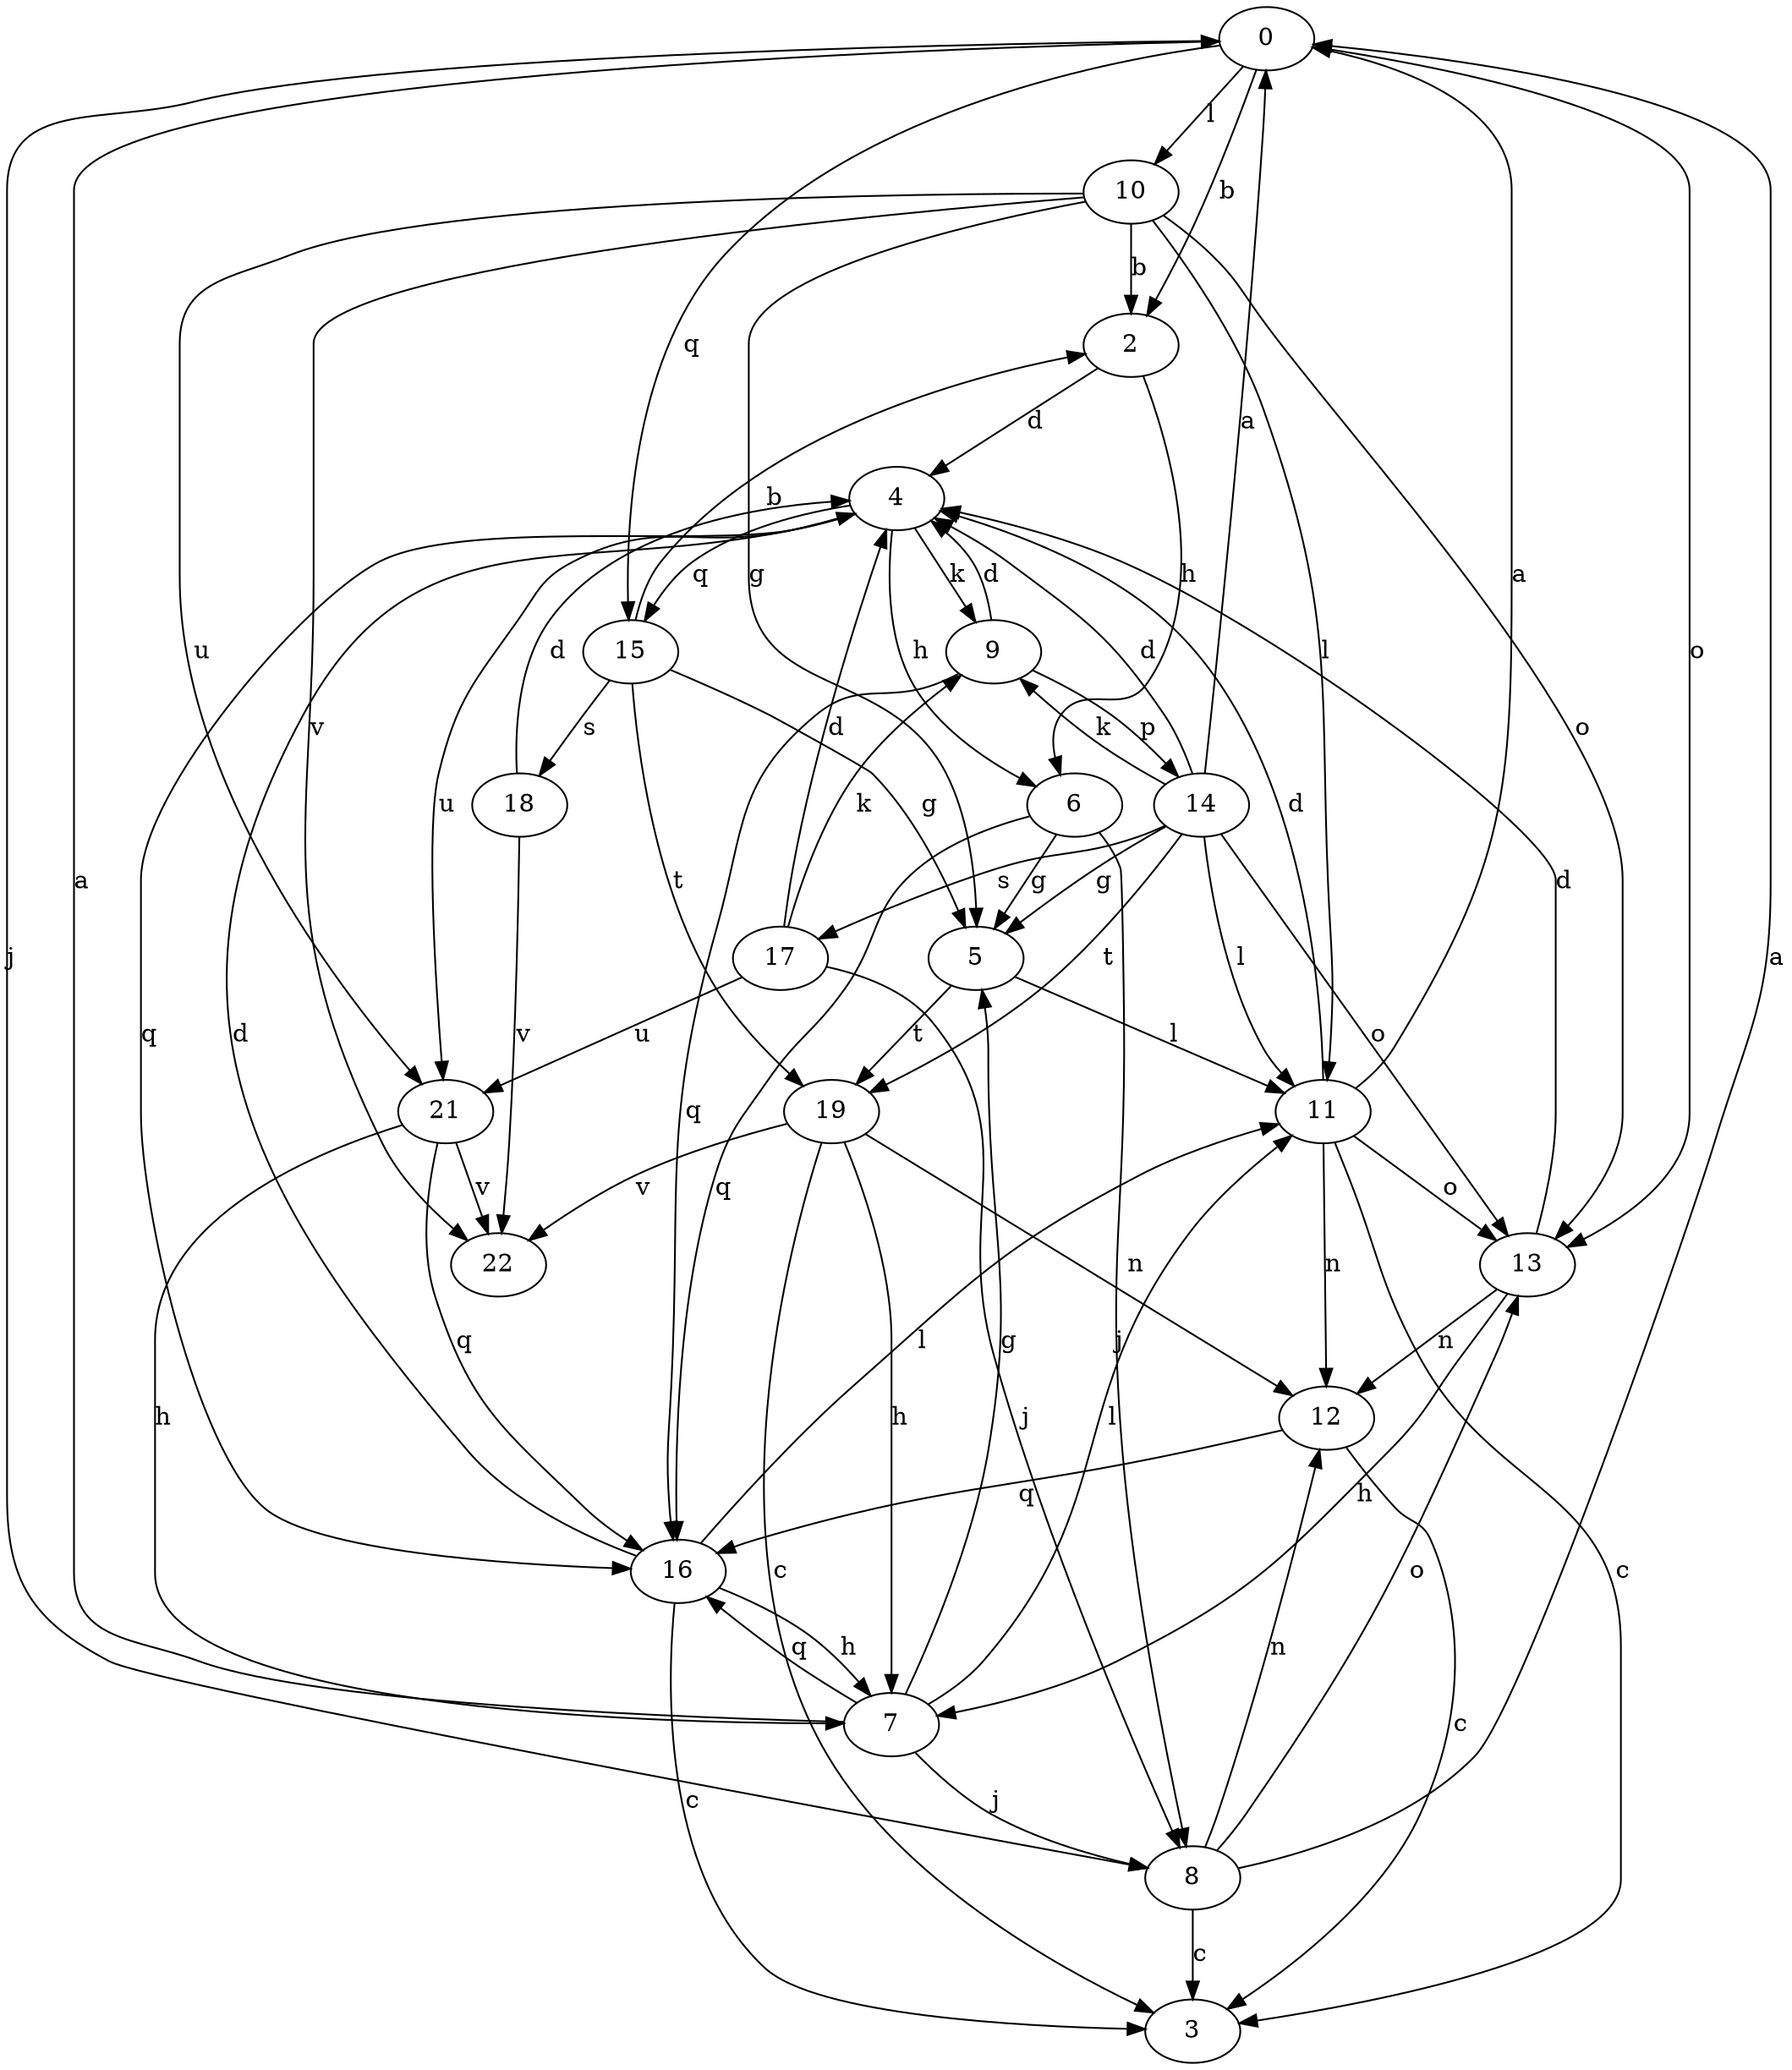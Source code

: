 strict digraph  {
0;
2;
3;
4;
5;
6;
7;
8;
9;
10;
11;
12;
13;
14;
15;
16;
17;
18;
19;
21;
22;
0 -> 2  [label=b];
0 -> 8  [label=j];
0 -> 10  [label=l];
0 -> 13  [label=o];
0 -> 15  [label=q];
2 -> 4  [label=d];
2 -> 6  [label=h];
4 -> 6  [label=h];
4 -> 9  [label=k];
4 -> 15  [label=q];
4 -> 16  [label=q];
4 -> 21  [label=u];
5 -> 11  [label=l];
5 -> 19  [label=t];
6 -> 5  [label=g];
6 -> 8  [label=j];
6 -> 16  [label=q];
7 -> 0  [label=a];
7 -> 5  [label=g];
7 -> 8  [label=j];
7 -> 11  [label=l];
7 -> 16  [label=q];
8 -> 0  [label=a];
8 -> 3  [label=c];
8 -> 12  [label=n];
8 -> 13  [label=o];
9 -> 4  [label=d];
9 -> 14  [label=p];
9 -> 16  [label=q];
10 -> 2  [label=b];
10 -> 5  [label=g];
10 -> 11  [label=l];
10 -> 13  [label=o];
10 -> 21  [label=u];
10 -> 22  [label=v];
11 -> 0  [label=a];
11 -> 3  [label=c];
11 -> 4  [label=d];
11 -> 12  [label=n];
11 -> 13  [label=o];
12 -> 3  [label=c];
12 -> 16  [label=q];
13 -> 4  [label=d];
13 -> 7  [label=h];
13 -> 12  [label=n];
14 -> 0  [label=a];
14 -> 4  [label=d];
14 -> 5  [label=g];
14 -> 9  [label=k];
14 -> 11  [label=l];
14 -> 13  [label=o];
14 -> 17  [label=s];
14 -> 19  [label=t];
15 -> 2  [label=b];
15 -> 5  [label=g];
15 -> 18  [label=s];
15 -> 19  [label=t];
16 -> 3  [label=c];
16 -> 4  [label=d];
16 -> 7  [label=h];
16 -> 11  [label=l];
17 -> 4  [label=d];
17 -> 8  [label=j];
17 -> 9  [label=k];
17 -> 21  [label=u];
18 -> 4  [label=d];
18 -> 22  [label=v];
19 -> 3  [label=c];
19 -> 7  [label=h];
19 -> 12  [label=n];
19 -> 22  [label=v];
21 -> 7  [label=h];
21 -> 16  [label=q];
21 -> 22  [label=v];
}

